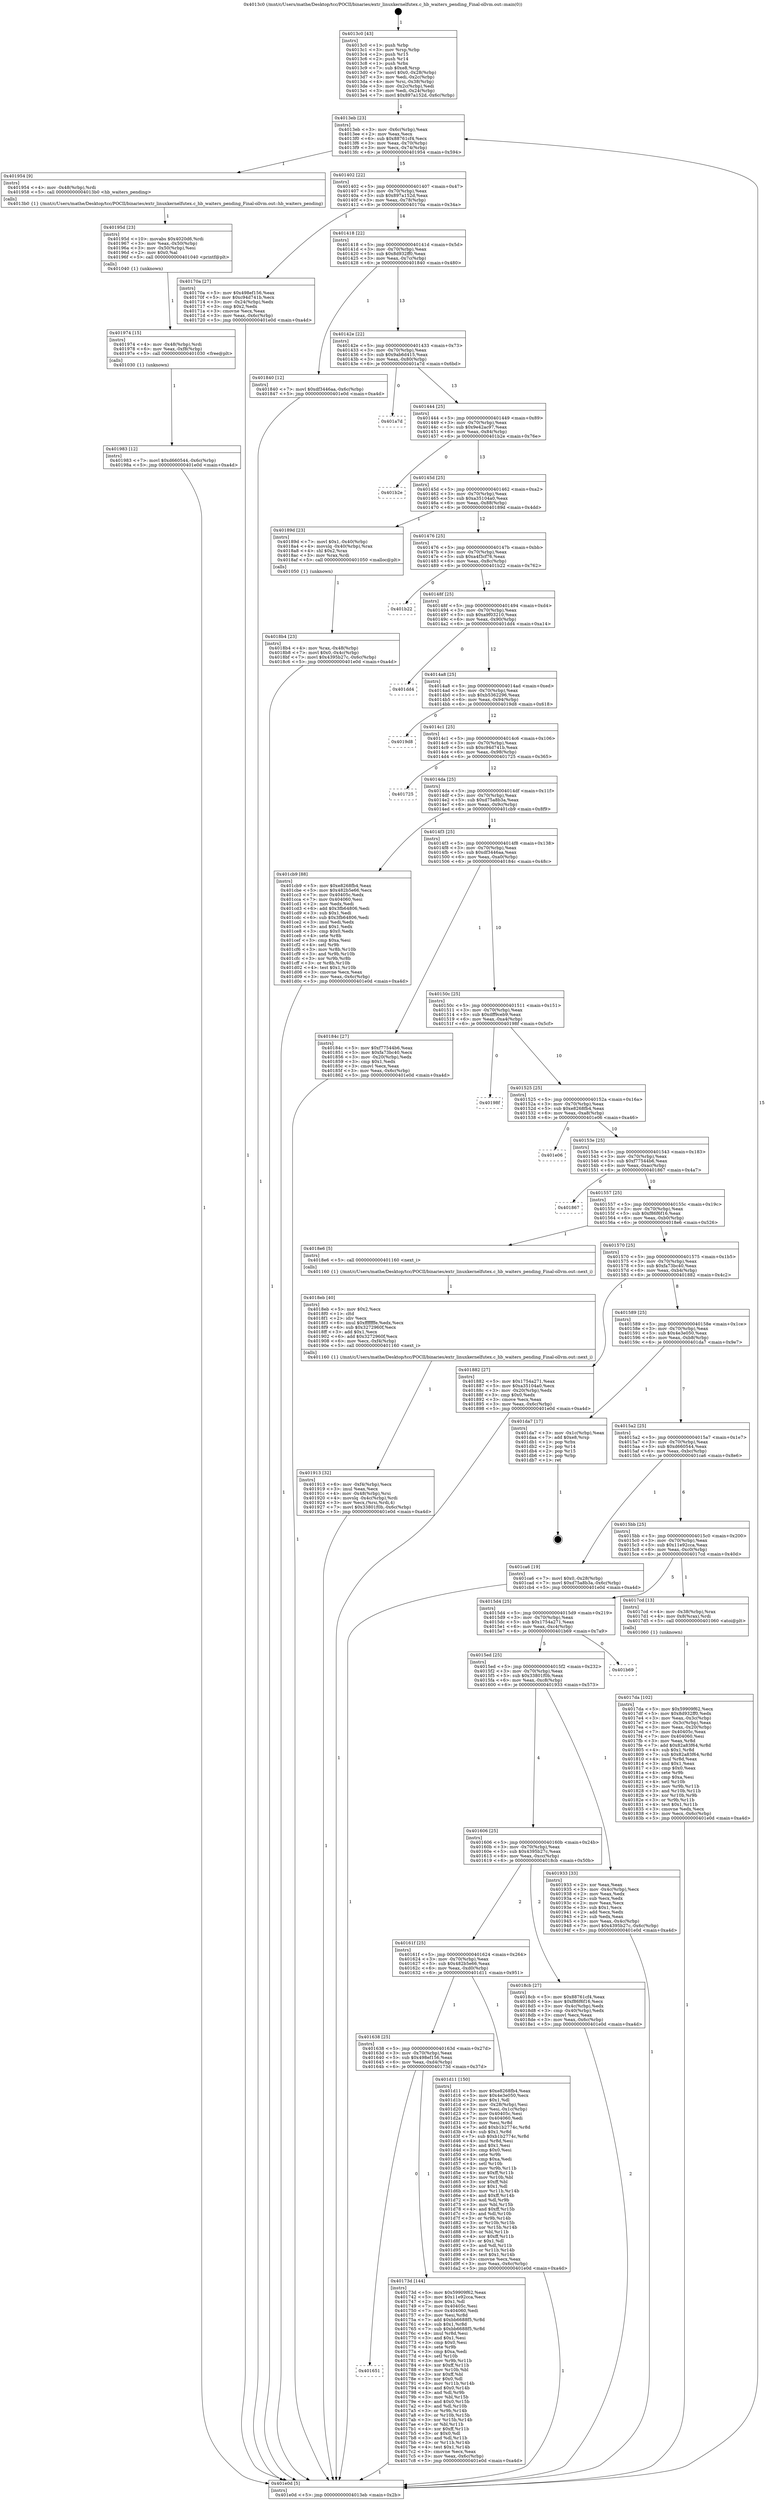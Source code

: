 digraph "0x4013c0" {
  label = "0x4013c0 (/mnt/c/Users/mathe/Desktop/tcc/POCII/binaries/extr_linuxkernelfutex.c_hb_waiters_pending_Final-ollvm.out::main(0))"
  labelloc = "t"
  node[shape=record]

  Entry [label="",width=0.3,height=0.3,shape=circle,fillcolor=black,style=filled]
  "0x4013eb" [label="{
     0x4013eb [23]\l
     | [instrs]\l
     &nbsp;&nbsp;0x4013eb \<+3\>: mov -0x6c(%rbp),%eax\l
     &nbsp;&nbsp;0x4013ee \<+2\>: mov %eax,%ecx\l
     &nbsp;&nbsp;0x4013f0 \<+6\>: sub $0x88761cf4,%ecx\l
     &nbsp;&nbsp;0x4013f6 \<+3\>: mov %eax,-0x70(%rbp)\l
     &nbsp;&nbsp;0x4013f9 \<+3\>: mov %ecx,-0x74(%rbp)\l
     &nbsp;&nbsp;0x4013fc \<+6\>: je 0000000000401954 \<main+0x594\>\l
  }"]
  "0x401954" [label="{
     0x401954 [9]\l
     | [instrs]\l
     &nbsp;&nbsp;0x401954 \<+4\>: mov -0x48(%rbp),%rdi\l
     &nbsp;&nbsp;0x401958 \<+5\>: call 00000000004013b0 \<hb_waiters_pending\>\l
     | [calls]\l
     &nbsp;&nbsp;0x4013b0 \{1\} (/mnt/c/Users/mathe/Desktop/tcc/POCII/binaries/extr_linuxkernelfutex.c_hb_waiters_pending_Final-ollvm.out::hb_waiters_pending)\l
  }"]
  "0x401402" [label="{
     0x401402 [22]\l
     | [instrs]\l
     &nbsp;&nbsp;0x401402 \<+5\>: jmp 0000000000401407 \<main+0x47\>\l
     &nbsp;&nbsp;0x401407 \<+3\>: mov -0x70(%rbp),%eax\l
     &nbsp;&nbsp;0x40140a \<+5\>: sub $0x897a152d,%eax\l
     &nbsp;&nbsp;0x40140f \<+3\>: mov %eax,-0x78(%rbp)\l
     &nbsp;&nbsp;0x401412 \<+6\>: je 000000000040170a \<main+0x34a\>\l
  }"]
  Exit [label="",width=0.3,height=0.3,shape=circle,fillcolor=black,style=filled,peripheries=2]
  "0x40170a" [label="{
     0x40170a [27]\l
     | [instrs]\l
     &nbsp;&nbsp;0x40170a \<+5\>: mov $0x498ef156,%eax\l
     &nbsp;&nbsp;0x40170f \<+5\>: mov $0xc94d741b,%ecx\l
     &nbsp;&nbsp;0x401714 \<+3\>: mov -0x24(%rbp),%edx\l
     &nbsp;&nbsp;0x401717 \<+3\>: cmp $0x2,%edx\l
     &nbsp;&nbsp;0x40171a \<+3\>: cmovne %ecx,%eax\l
     &nbsp;&nbsp;0x40171d \<+3\>: mov %eax,-0x6c(%rbp)\l
     &nbsp;&nbsp;0x401720 \<+5\>: jmp 0000000000401e0d \<main+0xa4d\>\l
  }"]
  "0x401418" [label="{
     0x401418 [22]\l
     | [instrs]\l
     &nbsp;&nbsp;0x401418 \<+5\>: jmp 000000000040141d \<main+0x5d\>\l
     &nbsp;&nbsp;0x40141d \<+3\>: mov -0x70(%rbp),%eax\l
     &nbsp;&nbsp;0x401420 \<+5\>: sub $0x8d932ff0,%eax\l
     &nbsp;&nbsp;0x401425 \<+3\>: mov %eax,-0x7c(%rbp)\l
     &nbsp;&nbsp;0x401428 \<+6\>: je 0000000000401840 \<main+0x480\>\l
  }"]
  "0x401e0d" [label="{
     0x401e0d [5]\l
     | [instrs]\l
     &nbsp;&nbsp;0x401e0d \<+5\>: jmp 00000000004013eb \<main+0x2b\>\l
  }"]
  "0x4013c0" [label="{
     0x4013c0 [43]\l
     | [instrs]\l
     &nbsp;&nbsp;0x4013c0 \<+1\>: push %rbp\l
     &nbsp;&nbsp;0x4013c1 \<+3\>: mov %rsp,%rbp\l
     &nbsp;&nbsp;0x4013c4 \<+2\>: push %r15\l
     &nbsp;&nbsp;0x4013c6 \<+2\>: push %r14\l
     &nbsp;&nbsp;0x4013c8 \<+1\>: push %rbx\l
     &nbsp;&nbsp;0x4013c9 \<+7\>: sub $0xe8,%rsp\l
     &nbsp;&nbsp;0x4013d0 \<+7\>: movl $0x0,-0x28(%rbp)\l
     &nbsp;&nbsp;0x4013d7 \<+3\>: mov %edi,-0x2c(%rbp)\l
     &nbsp;&nbsp;0x4013da \<+4\>: mov %rsi,-0x38(%rbp)\l
     &nbsp;&nbsp;0x4013de \<+3\>: mov -0x2c(%rbp),%edi\l
     &nbsp;&nbsp;0x4013e1 \<+3\>: mov %edi,-0x24(%rbp)\l
     &nbsp;&nbsp;0x4013e4 \<+7\>: movl $0x897a152d,-0x6c(%rbp)\l
  }"]
  "0x401983" [label="{
     0x401983 [12]\l
     | [instrs]\l
     &nbsp;&nbsp;0x401983 \<+7\>: movl $0xd660544,-0x6c(%rbp)\l
     &nbsp;&nbsp;0x40198a \<+5\>: jmp 0000000000401e0d \<main+0xa4d\>\l
  }"]
  "0x401840" [label="{
     0x401840 [12]\l
     | [instrs]\l
     &nbsp;&nbsp;0x401840 \<+7\>: movl $0xdf3446aa,-0x6c(%rbp)\l
     &nbsp;&nbsp;0x401847 \<+5\>: jmp 0000000000401e0d \<main+0xa4d\>\l
  }"]
  "0x40142e" [label="{
     0x40142e [22]\l
     | [instrs]\l
     &nbsp;&nbsp;0x40142e \<+5\>: jmp 0000000000401433 \<main+0x73\>\l
     &nbsp;&nbsp;0x401433 \<+3\>: mov -0x70(%rbp),%eax\l
     &nbsp;&nbsp;0x401436 \<+5\>: sub $0x9ab6d415,%eax\l
     &nbsp;&nbsp;0x40143b \<+3\>: mov %eax,-0x80(%rbp)\l
     &nbsp;&nbsp;0x40143e \<+6\>: je 0000000000401a7d \<main+0x6bd\>\l
  }"]
  "0x401974" [label="{
     0x401974 [15]\l
     | [instrs]\l
     &nbsp;&nbsp;0x401974 \<+4\>: mov -0x48(%rbp),%rdi\l
     &nbsp;&nbsp;0x401978 \<+6\>: mov %eax,-0xf8(%rbp)\l
     &nbsp;&nbsp;0x40197e \<+5\>: call 0000000000401030 \<free@plt\>\l
     | [calls]\l
     &nbsp;&nbsp;0x401030 \{1\} (unknown)\l
  }"]
  "0x401a7d" [label="{
     0x401a7d\l
  }", style=dashed]
  "0x401444" [label="{
     0x401444 [25]\l
     | [instrs]\l
     &nbsp;&nbsp;0x401444 \<+5\>: jmp 0000000000401449 \<main+0x89\>\l
     &nbsp;&nbsp;0x401449 \<+3\>: mov -0x70(%rbp),%eax\l
     &nbsp;&nbsp;0x40144c \<+5\>: sub $0x9e42ac97,%eax\l
     &nbsp;&nbsp;0x401451 \<+6\>: mov %eax,-0x84(%rbp)\l
     &nbsp;&nbsp;0x401457 \<+6\>: je 0000000000401b2e \<main+0x76e\>\l
  }"]
  "0x40195d" [label="{
     0x40195d [23]\l
     | [instrs]\l
     &nbsp;&nbsp;0x40195d \<+10\>: movabs $0x4020d6,%rdi\l
     &nbsp;&nbsp;0x401967 \<+3\>: mov %eax,-0x50(%rbp)\l
     &nbsp;&nbsp;0x40196a \<+3\>: mov -0x50(%rbp),%esi\l
     &nbsp;&nbsp;0x40196d \<+2\>: mov $0x0,%al\l
     &nbsp;&nbsp;0x40196f \<+5\>: call 0000000000401040 \<printf@plt\>\l
     | [calls]\l
     &nbsp;&nbsp;0x401040 \{1\} (unknown)\l
  }"]
  "0x401b2e" [label="{
     0x401b2e\l
  }", style=dashed]
  "0x40145d" [label="{
     0x40145d [25]\l
     | [instrs]\l
     &nbsp;&nbsp;0x40145d \<+5\>: jmp 0000000000401462 \<main+0xa2\>\l
     &nbsp;&nbsp;0x401462 \<+3\>: mov -0x70(%rbp),%eax\l
     &nbsp;&nbsp;0x401465 \<+5\>: sub $0xa35104a0,%eax\l
     &nbsp;&nbsp;0x40146a \<+6\>: mov %eax,-0x88(%rbp)\l
     &nbsp;&nbsp;0x401470 \<+6\>: je 000000000040189d \<main+0x4dd\>\l
  }"]
  "0x401913" [label="{
     0x401913 [32]\l
     | [instrs]\l
     &nbsp;&nbsp;0x401913 \<+6\>: mov -0xf4(%rbp),%ecx\l
     &nbsp;&nbsp;0x401919 \<+3\>: imul %eax,%ecx\l
     &nbsp;&nbsp;0x40191c \<+4\>: mov -0x48(%rbp),%rsi\l
     &nbsp;&nbsp;0x401920 \<+4\>: movslq -0x4c(%rbp),%rdi\l
     &nbsp;&nbsp;0x401924 \<+3\>: mov %ecx,(%rsi,%rdi,4)\l
     &nbsp;&nbsp;0x401927 \<+7\>: movl $0x33801f0b,-0x6c(%rbp)\l
     &nbsp;&nbsp;0x40192e \<+5\>: jmp 0000000000401e0d \<main+0xa4d\>\l
  }"]
  "0x40189d" [label="{
     0x40189d [23]\l
     | [instrs]\l
     &nbsp;&nbsp;0x40189d \<+7\>: movl $0x1,-0x40(%rbp)\l
     &nbsp;&nbsp;0x4018a4 \<+4\>: movslq -0x40(%rbp),%rax\l
     &nbsp;&nbsp;0x4018a8 \<+4\>: shl $0x2,%rax\l
     &nbsp;&nbsp;0x4018ac \<+3\>: mov %rax,%rdi\l
     &nbsp;&nbsp;0x4018af \<+5\>: call 0000000000401050 \<malloc@plt\>\l
     | [calls]\l
     &nbsp;&nbsp;0x401050 \{1\} (unknown)\l
  }"]
  "0x401476" [label="{
     0x401476 [25]\l
     | [instrs]\l
     &nbsp;&nbsp;0x401476 \<+5\>: jmp 000000000040147b \<main+0xbb\>\l
     &nbsp;&nbsp;0x40147b \<+3\>: mov -0x70(%rbp),%eax\l
     &nbsp;&nbsp;0x40147e \<+5\>: sub $0xa4f3cf76,%eax\l
     &nbsp;&nbsp;0x401483 \<+6\>: mov %eax,-0x8c(%rbp)\l
     &nbsp;&nbsp;0x401489 \<+6\>: je 0000000000401b22 \<main+0x762\>\l
  }"]
  "0x4018eb" [label="{
     0x4018eb [40]\l
     | [instrs]\l
     &nbsp;&nbsp;0x4018eb \<+5\>: mov $0x2,%ecx\l
     &nbsp;&nbsp;0x4018f0 \<+1\>: cltd\l
     &nbsp;&nbsp;0x4018f1 \<+2\>: idiv %ecx\l
     &nbsp;&nbsp;0x4018f3 \<+6\>: imul $0xfffffffe,%edx,%ecx\l
     &nbsp;&nbsp;0x4018f9 \<+6\>: sub $0x3272960f,%ecx\l
     &nbsp;&nbsp;0x4018ff \<+3\>: add $0x1,%ecx\l
     &nbsp;&nbsp;0x401902 \<+6\>: add $0x3272960f,%ecx\l
     &nbsp;&nbsp;0x401908 \<+6\>: mov %ecx,-0xf4(%rbp)\l
     &nbsp;&nbsp;0x40190e \<+5\>: call 0000000000401160 \<next_i\>\l
     | [calls]\l
     &nbsp;&nbsp;0x401160 \{1\} (/mnt/c/Users/mathe/Desktop/tcc/POCII/binaries/extr_linuxkernelfutex.c_hb_waiters_pending_Final-ollvm.out::next_i)\l
  }"]
  "0x401b22" [label="{
     0x401b22\l
  }", style=dashed]
  "0x40148f" [label="{
     0x40148f [25]\l
     | [instrs]\l
     &nbsp;&nbsp;0x40148f \<+5\>: jmp 0000000000401494 \<main+0xd4\>\l
     &nbsp;&nbsp;0x401494 \<+3\>: mov -0x70(%rbp),%eax\l
     &nbsp;&nbsp;0x401497 \<+5\>: sub $0xa9f03210,%eax\l
     &nbsp;&nbsp;0x40149c \<+6\>: mov %eax,-0x90(%rbp)\l
     &nbsp;&nbsp;0x4014a2 \<+6\>: je 0000000000401dd4 \<main+0xa14\>\l
  }"]
  "0x4018b4" [label="{
     0x4018b4 [23]\l
     | [instrs]\l
     &nbsp;&nbsp;0x4018b4 \<+4\>: mov %rax,-0x48(%rbp)\l
     &nbsp;&nbsp;0x4018b8 \<+7\>: movl $0x0,-0x4c(%rbp)\l
     &nbsp;&nbsp;0x4018bf \<+7\>: movl $0x4395b27c,-0x6c(%rbp)\l
     &nbsp;&nbsp;0x4018c6 \<+5\>: jmp 0000000000401e0d \<main+0xa4d\>\l
  }"]
  "0x401dd4" [label="{
     0x401dd4\l
  }", style=dashed]
  "0x4014a8" [label="{
     0x4014a8 [25]\l
     | [instrs]\l
     &nbsp;&nbsp;0x4014a8 \<+5\>: jmp 00000000004014ad \<main+0xed\>\l
     &nbsp;&nbsp;0x4014ad \<+3\>: mov -0x70(%rbp),%eax\l
     &nbsp;&nbsp;0x4014b0 \<+5\>: sub $0xb5362296,%eax\l
     &nbsp;&nbsp;0x4014b5 \<+6\>: mov %eax,-0x94(%rbp)\l
     &nbsp;&nbsp;0x4014bb \<+6\>: je 00000000004019d8 \<main+0x618\>\l
  }"]
  "0x4017da" [label="{
     0x4017da [102]\l
     | [instrs]\l
     &nbsp;&nbsp;0x4017da \<+5\>: mov $0x59909f62,%ecx\l
     &nbsp;&nbsp;0x4017df \<+5\>: mov $0x8d932ff0,%edx\l
     &nbsp;&nbsp;0x4017e4 \<+3\>: mov %eax,-0x3c(%rbp)\l
     &nbsp;&nbsp;0x4017e7 \<+3\>: mov -0x3c(%rbp),%eax\l
     &nbsp;&nbsp;0x4017ea \<+3\>: mov %eax,-0x20(%rbp)\l
     &nbsp;&nbsp;0x4017ed \<+7\>: mov 0x40405c,%eax\l
     &nbsp;&nbsp;0x4017f4 \<+7\>: mov 0x404060,%esi\l
     &nbsp;&nbsp;0x4017fb \<+3\>: mov %eax,%r8d\l
     &nbsp;&nbsp;0x4017fe \<+7\>: add $0x82a83f64,%r8d\l
     &nbsp;&nbsp;0x401805 \<+4\>: sub $0x1,%r8d\l
     &nbsp;&nbsp;0x401809 \<+7\>: sub $0x82a83f64,%r8d\l
     &nbsp;&nbsp;0x401810 \<+4\>: imul %r8d,%eax\l
     &nbsp;&nbsp;0x401814 \<+3\>: and $0x1,%eax\l
     &nbsp;&nbsp;0x401817 \<+3\>: cmp $0x0,%eax\l
     &nbsp;&nbsp;0x40181a \<+4\>: sete %r9b\l
     &nbsp;&nbsp;0x40181e \<+3\>: cmp $0xa,%esi\l
     &nbsp;&nbsp;0x401821 \<+4\>: setl %r10b\l
     &nbsp;&nbsp;0x401825 \<+3\>: mov %r9b,%r11b\l
     &nbsp;&nbsp;0x401828 \<+3\>: and %r10b,%r11b\l
     &nbsp;&nbsp;0x40182b \<+3\>: xor %r10b,%r9b\l
     &nbsp;&nbsp;0x40182e \<+3\>: or %r9b,%r11b\l
     &nbsp;&nbsp;0x401831 \<+4\>: test $0x1,%r11b\l
     &nbsp;&nbsp;0x401835 \<+3\>: cmovne %edx,%ecx\l
     &nbsp;&nbsp;0x401838 \<+3\>: mov %ecx,-0x6c(%rbp)\l
     &nbsp;&nbsp;0x40183b \<+5\>: jmp 0000000000401e0d \<main+0xa4d\>\l
  }"]
  "0x4019d8" [label="{
     0x4019d8\l
  }", style=dashed]
  "0x4014c1" [label="{
     0x4014c1 [25]\l
     | [instrs]\l
     &nbsp;&nbsp;0x4014c1 \<+5\>: jmp 00000000004014c6 \<main+0x106\>\l
     &nbsp;&nbsp;0x4014c6 \<+3\>: mov -0x70(%rbp),%eax\l
     &nbsp;&nbsp;0x4014c9 \<+5\>: sub $0xc94d741b,%eax\l
     &nbsp;&nbsp;0x4014ce \<+6\>: mov %eax,-0x98(%rbp)\l
     &nbsp;&nbsp;0x4014d4 \<+6\>: je 0000000000401725 \<main+0x365\>\l
  }"]
  "0x401651" [label="{
     0x401651\l
  }", style=dashed]
  "0x401725" [label="{
     0x401725\l
  }", style=dashed]
  "0x4014da" [label="{
     0x4014da [25]\l
     | [instrs]\l
     &nbsp;&nbsp;0x4014da \<+5\>: jmp 00000000004014df \<main+0x11f\>\l
     &nbsp;&nbsp;0x4014df \<+3\>: mov -0x70(%rbp),%eax\l
     &nbsp;&nbsp;0x4014e2 \<+5\>: sub $0xd75a8b3a,%eax\l
     &nbsp;&nbsp;0x4014e7 \<+6\>: mov %eax,-0x9c(%rbp)\l
     &nbsp;&nbsp;0x4014ed \<+6\>: je 0000000000401cb9 \<main+0x8f9\>\l
  }"]
  "0x40173d" [label="{
     0x40173d [144]\l
     | [instrs]\l
     &nbsp;&nbsp;0x40173d \<+5\>: mov $0x59909f62,%eax\l
     &nbsp;&nbsp;0x401742 \<+5\>: mov $0x11e92cca,%ecx\l
     &nbsp;&nbsp;0x401747 \<+2\>: mov $0x1,%dl\l
     &nbsp;&nbsp;0x401749 \<+7\>: mov 0x40405c,%esi\l
     &nbsp;&nbsp;0x401750 \<+7\>: mov 0x404060,%edi\l
     &nbsp;&nbsp;0x401757 \<+3\>: mov %esi,%r8d\l
     &nbsp;&nbsp;0x40175a \<+7\>: add $0xbb6688f5,%r8d\l
     &nbsp;&nbsp;0x401761 \<+4\>: sub $0x1,%r8d\l
     &nbsp;&nbsp;0x401765 \<+7\>: sub $0xbb6688f5,%r8d\l
     &nbsp;&nbsp;0x40176c \<+4\>: imul %r8d,%esi\l
     &nbsp;&nbsp;0x401770 \<+3\>: and $0x1,%esi\l
     &nbsp;&nbsp;0x401773 \<+3\>: cmp $0x0,%esi\l
     &nbsp;&nbsp;0x401776 \<+4\>: sete %r9b\l
     &nbsp;&nbsp;0x40177a \<+3\>: cmp $0xa,%edi\l
     &nbsp;&nbsp;0x40177d \<+4\>: setl %r10b\l
     &nbsp;&nbsp;0x401781 \<+3\>: mov %r9b,%r11b\l
     &nbsp;&nbsp;0x401784 \<+4\>: xor $0xff,%r11b\l
     &nbsp;&nbsp;0x401788 \<+3\>: mov %r10b,%bl\l
     &nbsp;&nbsp;0x40178b \<+3\>: xor $0xff,%bl\l
     &nbsp;&nbsp;0x40178e \<+3\>: xor $0x0,%dl\l
     &nbsp;&nbsp;0x401791 \<+3\>: mov %r11b,%r14b\l
     &nbsp;&nbsp;0x401794 \<+4\>: and $0x0,%r14b\l
     &nbsp;&nbsp;0x401798 \<+3\>: and %dl,%r9b\l
     &nbsp;&nbsp;0x40179b \<+3\>: mov %bl,%r15b\l
     &nbsp;&nbsp;0x40179e \<+4\>: and $0x0,%r15b\l
     &nbsp;&nbsp;0x4017a2 \<+3\>: and %dl,%r10b\l
     &nbsp;&nbsp;0x4017a5 \<+3\>: or %r9b,%r14b\l
     &nbsp;&nbsp;0x4017a8 \<+3\>: or %r10b,%r15b\l
     &nbsp;&nbsp;0x4017ab \<+3\>: xor %r15b,%r14b\l
     &nbsp;&nbsp;0x4017ae \<+3\>: or %bl,%r11b\l
     &nbsp;&nbsp;0x4017b1 \<+4\>: xor $0xff,%r11b\l
     &nbsp;&nbsp;0x4017b5 \<+3\>: or $0x0,%dl\l
     &nbsp;&nbsp;0x4017b8 \<+3\>: and %dl,%r11b\l
     &nbsp;&nbsp;0x4017bb \<+3\>: or %r11b,%r14b\l
     &nbsp;&nbsp;0x4017be \<+4\>: test $0x1,%r14b\l
     &nbsp;&nbsp;0x4017c2 \<+3\>: cmovne %ecx,%eax\l
     &nbsp;&nbsp;0x4017c5 \<+3\>: mov %eax,-0x6c(%rbp)\l
     &nbsp;&nbsp;0x4017c8 \<+5\>: jmp 0000000000401e0d \<main+0xa4d\>\l
  }"]
  "0x401cb9" [label="{
     0x401cb9 [88]\l
     | [instrs]\l
     &nbsp;&nbsp;0x401cb9 \<+5\>: mov $0xe8268fb4,%eax\l
     &nbsp;&nbsp;0x401cbe \<+5\>: mov $0x482b5e66,%ecx\l
     &nbsp;&nbsp;0x401cc3 \<+7\>: mov 0x40405c,%edx\l
     &nbsp;&nbsp;0x401cca \<+7\>: mov 0x404060,%esi\l
     &nbsp;&nbsp;0x401cd1 \<+2\>: mov %edx,%edi\l
     &nbsp;&nbsp;0x401cd3 \<+6\>: add $0x3fb64806,%edi\l
     &nbsp;&nbsp;0x401cd9 \<+3\>: sub $0x1,%edi\l
     &nbsp;&nbsp;0x401cdc \<+6\>: sub $0x3fb64806,%edi\l
     &nbsp;&nbsp;0x401ce2 \<+3\>: imul %edi,%edx\l
     &nbsp;&nbsp;0x401ce5 \<+3\>: and $0x1,%edx\l
     &nbsp;&nbsp;0x401ce8 \<+3\>: cmp $0x0,%edx\l
     &nbsp;&nbsp;0x401ceb \<+4\>: sete %r8b\l
     &nbsp;&nbsp;0x401cef \<+3\>: cmp $0xa,%esi\l
     &nbsp;&nbsp;0x401cf2 \<+4\>: setl %r9b\l
     &nbsp;&nbsp;0x401cf6 \<+3\>: mov %r8b,%r10b\l
     &nbsp;&nbsp;0x401cf9 \<+3\>: and %r9b,%r10b\l
     &nbsp;&nbsp;0x401cfc \<+3\>: xor %r9b,%r8b\l
     &nbsp;&nbsp;0x401cff \<+3\>: or %r8b,%r10b\l
     &nbsp;&nbsp;0x401d02 \<+4\>: test $0x1,%r10b\l
     &nbsp;&nbsp;0x401d06 \<+3\>: cmovne %ecx,%eax\l
     &nbsp;&nbsp;0x401d09 \<+3\>: mov %eax,-0x6c(%rbp)\l
     &nbsp;&nbsp;0x401d0c \<+5\>: jmp 0000000000401e0d \<main+0xa4d\>\l
  }"]
  "0x4014f3" [label="{
     0x4014f3 [25]\l
     | [instrs]\l
     &nbsp;&nbsp;0x4014f3 \<+5\>: jmp 00000000004014f8 \<main+0x138\>\l
     &nbsp;&nbsp;0x4014f8 \<+3\>: mov -0x70(%rbp),%eax\l
     &nbsp;&nbsp;0x4014fb \<+5\>: sub $0xdf3446aa,%eax\l
     &nbsp;&nbsp;0x401500 \<+6\>: mov %eax,-0xa0(%rbp)\l
     &nbsp;&nbsp;0x401506 \<+6\>: je 000000000040184c \<main+0x48c\>\l
  }"]
  "0x401638" [label="{
     0x401638 [25]\l
     | [instrs]\l
     &nbsp;&nbsp;0x401638 \<+5\>: jmp 000000000040163d \<main+0x27d\>\l
     &nbsp;&nbsp;0x40163d \<+3\>: mov -0x70(%rbp),%eax\l
     &nbsp;&nbsp;0x401640 \<+5\>: sub $0x498ef156,%eax\l
     &nbsp;&nbsp;0x401645 \<+6\>: mov %eax,-0xd4(%rbp)\l
     &nbsp;&nbsp;0x40164b \<+6\>: je 000000000040173d \<main+0x37d\>\l
  }"]
  "0x40184c" [label="{
     0x40184c [27]\l
     | [instrs]\l
     &nbsp;&nbsp;0x40184c \<+5\>: mov $0xf77544b6,%eax\l
     &nbsp;&nbsp;0x401851 \<+5\>: mov $0xfa73bc40,%ecx\l
     &nbsp;&nbsp;0x401856 \<+3\>: mov -0x20(%rbp),%edx\l
     &nbsp;&nbsp;0x401859 \<+3\>: cmp $0x1,%edx\l
     &nbsp;&nbsp;0x40185c \<+3\>: cmovl %ecx,%eax\l
     &nbsp;&nbsp;0x40185f \<+3\>: mov %eax,-0x6c(%rbp)\l
     &nbsp;&nbsp;0x401862 \<+5\>: jmp 0000000000401e0d \<main+0xa4d\>\l
  }"]
  "0x40150c" [label="{
     0x40150c [25]\l
     | [instrs]\l
     &nbsp;&nbsp;0x40150c \<+5\>: jmp 0000000000401511 \<main+0x151\>\l
     &nbsp;&nbsp;0x401511 \<+3\>: mov -0x70(%rbp),%eax\l
     &nbsp;&nbsp;0x401514 \<+5\>: sub $0xdff9ceb9,%eax\l
     &nbsp;&nbsp;0x401519 \<+6\>: mov %eax,-0xa4(%rbp)\l
     &nbsp;&nbsp;0x40151f \<+6\>: je 000000000040198f \<main+0x5cf\>\l
  }"]
  "0x401d11" [label="{
     0x401d11 [150]\l
     | [instrs]\l
     &nbsp;&nbsp;0x401d11 \<+5\>: mov $0xe8268fb4,%eax\l
     &nbsp;&nbsp;0x401d16 \<+5\>: mov $0x4e3e050,%ecx\l
     &nbsp;&nbsp;0x401d1b \<+2\>: mov $0x1,%dl\l
     &nbsp;&nbsp;0x401d1d \<+3\>: mov -0x28(%rbp),%esi\l
     &nbsp;&nbsp;0x401d20 \<+3\>: mov %esi,-0x1c(%rbp)\l
     &nbsp;&nbsp;0x401d23 \<+7\>: mov 0x40405c,%esi\l
     &nbsp;&nbsp;0x401d2a \<+7\>: mov 0x404060,%edi\l
     &nbsp;&nbsp;0x401d31 \<+3\>: mov %esi,%r8d\l
     &nbsp;&nbsp;0x401d34 \<+7\>: add $0xb1b2774c,%r8d\l
     &nbsp;&nbsp;0x401d3b \<+4\>: sub $0x1,%r8d\l
     &nbsp;&nbsp;0x401d3f \<+7\>: sub $0xb1b2774c,%r8d\l
     &nbsp;&nbsp;0x401d46 \<+4\>: imul %r8d,%esi\l
     &nbsp;&nbsp;0x401d4a \<+3\>: and $0x1,%esi\l
     &nbsp;&nbsp;0x401d4d \<+3\>: cmp $0x0,%esi\l
     &nbsp;&nbsp;0x401d50 \<+4\>: sete %r9b\l
     &nbsp;&nbsp;0x401d54 \<+3\>: cmp $0xa,%edi\l
     &nbsp;&nbsp;0x401d57 \<+4\>: setl %r10b\l
     &nbsp;&nbsp;0x401d5b \<+3\>: mov %r9b,%r11b\l
     &nbsp;&nbsp;0x401d5e \<+4\>: xor $0xff,%r11b\l
     &nbsp;&nbsp;0x401d62 \<+3\>: mov %r10b,%bl\l
     &nbsp;&nbsp;0x401d65 \<+3\>: xor $0xff,%bl\l
     &nbsp;&nbsp;0x401d68 \<+3\>: xor $0x1,%dl\l
     &nbsp;&nbsp;0x401d6b \<+3\>: mov %r11b,%r14b\l
     &nbsp;&nbsp;0x401d6e \<+4\>: and $0xff,%r14b\l
     &nbsp;&nbsp;0x401d72 \<+3\>: and %dl,%r9b\l
     &nbsp;&nbsp;0x401d75 \<+3\>: mov %bl,%r15b\l
     &nbsp;&nbsp;0x401d78 \<+4\>: and $0xff,%r15b\l
     &nbsp;&nbsp;0x401d7c \<+3\>: and %dl,%r10b\l
     &nbsp;&nbsp;0x401d7f \<+3\>: or %r9b,%r14b\l
     &nbsp;&nbsp;0x401d82 \<+3\>: or %r10b,%r15b\l
     &nbsp;&nbsp;0x401d85 \<+3\>: xor %r15b,%r14b\l
     &nbsp;&nbsp;0x401d88 \<+3\>: or %bl,%r11b\l
     &nbsp;&nbsp;0x401d8b \<+4\>: xor $0xff,%r11b\l
     &nbsp;&nbsp;0x401d8f \<+3\>: or $0x1,%dl\l
     &nbsp;&nbsp;0x401d92 \<+3\>: and %dl,%r11b\l
     &nbsp;&nbsp;0x401d95 \<+3\>: or %r11b,%r14b\l
     &nbsp;&nbsp;0x401d98 \<+4\>: test $0x1,%r14b\l
     &nbsp;&nbsp;0x401d9c \<+3\>: cmovne %ecx,%eax\l
     &nbsp;&nbsp;0x401d9f \<+3\>: mov %eax,-0x6c(%rbp)\l
     &nbsp;&nbsp;0x401da2 \<+5\>: jmp 0000000000401e0d \<main+0xa4d\>\l
  }"]
  "0x40198f" [label="{
     0x40198f\l
  }", style=dashed]
  "0x401525" [label="{
     0x401525 [25]\l
     | [instrs]\l
     &nbsp;&nbsp;0x401525 \<+5\>: jmp 000000000040152a \<main+0x16a\>\l
     &nbsp;&nbsp;0x40152a \<+3\>: mov -0x70(%rbp),%eax\l
     &nbsp;&nbsp;0x40152d \<+5\>: sub $0xe8268fb4,%eax\l
     &nbsp;&nbsp;0x401532 \<+6\>: mov %eax,-0xa8(%rbp)\l
     &nbsp;&nbsp;0x401538 \<+6\>: je 0000000000401e06 \<main+0xa46\>\l
  }"]
  "0x40161f" [label="{
     0x40161f [25]\l
     | [instrs]\l
     &nbsp;&nbsp;0x40161f \<+5\>: jmp 0000000000401624 \<main+0x264\>\l
     &nbsp;&nbsp;0x401624 \<+3\>: mov -0x70(%rbp),%eax\l
     &nbsp;&nbsp;0x401627 \<+5\>: sub $0x482b5e66,%eax\l
     &nbsp;&nbsp;0x40162c \<+6\>: mov %eax,-0xd0(%rbp)\l
     &nbsp;&nbsp;0x401632 \<+6\>: je 0000000000401d11 \<main+0x951\>\l
  }"]
  "0x401e06" [label="{
     0x401e06\l
  }", style=dashed]
  "0x40153e" [label="{
     0x40153e [25]\l
     | [instrs]\l
     &nbsp;&nbsp;0x40153e \<+5\>: jmp 0000000000401543 \<main+0x183\>\l
     &nbsp;&nbsp;0x401543 \<+3\>: mov -0x70(%rbp),%eax\l
     &nbsp;&nbsp;0x401546 \<+5\>: sub $0xf77544b6,%eax\l
     &nbsp;&nbsp;0x40154b \<+6\>: mov %eax,-0xac(%rbp)\l
     &nbsp;&nbsp;0x401551 \<+6\>: je 0000000000401867 \<main+0x4a7\>\l
  }"]
  "0x4018cb" [label="{
     0x4018cb [27]\l
     | [instrs]\l
     &nbsp;&nbsp;0x4018cb \<+5\>: mov $0x88761cf4,%eax\l
     &nbsp;&nbsp;0x4018d0 \<+5\>: mov $0xf86f6f16,%ecx\l
     &nbsp;&nbsp;0x4018d5 \<+3\>: mov -0x4c(%rbp),%edx\l
     &nbsp;&nbsp;0x4018d8 \<+3\>: cmp -0x40(%rbp),%edx\l
     &nbsp;&nbsp;0x4018db \<+3\>: cmovl %ecx,%eax\l
     &nbsp;&nbsp;0x4018de \<+3\>: mov %eax,-0x6c(%rbp)\l
     &nbsp;&nbsp;0x4018e1 \<+5\>: jmp 0000000000401e0d \<main+0xa4d\>\l
  }"]
  "0x401867" [label="{
     0x401867\l
  }", style=dashed]
  "0x401557" [label="{
     0x401557 [25]\l
     | [instrs]\l
     &nbsp;&nbsp;0x401557 \<+5\>: jmp 000000000040155c \<main+0x19c\>\l
     &nbsp;&nbsp;0x40155c \<+3\>: mov -0x70(%rbp),%eax\l
     &nbsp;&nbsp;0x40155f \<+5\>: sub $0xf86f6f16,%eax\l
     &nbsp;&nbsp;0x401564 \<+6\>: mov %eax,-0xb0(%rbp)\l
     &nbsp;&nbsp;0x40156a \<+6\>: je 00000000004018e6 \<main+0x526\>\l
  }"]
  "0x401606" [label="{
     0x401606 [25]\l
     | [instrs]\l
     &nbsp;&nbsp;0x401606 \<+5\>: jmp 000000000040160b \<main+0x24b\>\l
     &nbsp;&nbsp;0x40160b \<+3\>: mov -0x70(%rbp),%eax\l
     &nbsp;&nbsp;0x40160e \<+5\>: sub $0x4395b27c,%eax\l
     &nbsp;&nbsp;0x401613 \<+6\>: mov %eax,-0xcc(%rbp)\l
     &nbsp;&nbsp;0x401619 \<+6\>: je 00000000004018cb \<main+0x50b\>\l
  }"]
  "0x4018e6" [label="{
     0x4018e6 [5]\l
     | [instrs]\l
     &nbsp;&nbsp;0x4018e6 \<+5\>: call 0000000000401160 \<next_i\>\l
     | [calls]\l
     &nbsp;&nbsp;0x401160 \{1\} (/mnt/c/Users/mathe/Desktop/tcc/POCII/binaries/extr_linuxkernelfutex.c_hb_waiters_pending_Final-ollvm.out::next_i)\l
  }"]
  "0x401570" [label="{
     0x401570 [25]\l
     | [instrs]\l
     &nbsp;&nbsp;0x401570 \<+5\>: jmp 0000000000401575 \<main+0x1b5\>\l
     &nbsp;&nbsp;0x401575 \<+3\>: mov -0x70(%rbp),%eax\l
     &nbsp;&nbsp;0x401578 \<+5\>: sub $0xfa73bc40,%eax\l
     &nbsp;&nbsp;0x40157d \<+6\>: mov %eax,-0xb4(%rbp)\l
     &nbsp;&nbsp;0x401583 \<+6\>: je 0000000000401882 \<main+0x4c2\>\l
  }"]
  "0x401933" [label="{
     0x401933 [33]\l
     | [instrs]\l
     &nbsp;&nbsp;0x401933 \<+2\>: xor %eax,%eax\l
     &nbsp;&nbsp;0x401935 \<+3\>: mov -0x4c(%rbp),%ecx\l
     &nbsp;&nbsp;0x401938 \<+2\>: mov %eax,%edx\l
     &nbsp;&nbsp;0x40193a \<+2\>: sub %ecx,%edx\l
     &nbsp;&nbsp;0x40193c \<+2\>: mov %eax,%ecx\l
     &nbsp;&nbsp;0x40193e \<+3\>: sub $0x1,%ecx\l
     &nbsp;&nbsp;0x401941 \<+2\>: add %ecx,%edx\l
     &nbsp;&nbsp;0x401943 \<+2\>: sub %edx,%eax\l
     &nbsp;&nbsp;0x401945 \<+3\>: mov %eax,-0x4c(%rbp)\l
     &nbsp;&nbsp;0x401948 \<+7\>: movl $0x4395b27c,-0x6c(%rbp)\l
     &nbsp;&nbsp;0x40194f \<+5\>: jmp 0000000000401e0d \<main+0xa4d\>\l
  }"]
  "0x401882" [label="{
     0x401882 [27]\l
     | [instrs]\l
     &nbsp;&nbsp;0x401882 \<+5\>: mov $0x1754a271,%eax\l
     &nbsp;&nbsp;0x401887 \<+5\>: mov $0xa35104a0,%ecx\l
     &nbsp;&nbsp;0x40188c \<+3\>: mov -0x20(%rbp),%edx\l
     &nbsp;&nbsp;0x40188f \<+3\>: cmp $0x0,%edx\l
     &nbsp;&nbsp;0x401892 \<+3\>: cmove %ecx,%eax\l
     &nbsp;&nbsp;0x401895 \<+3\>: mov %eax,-0x6c(%rbp)\l
     &nbsp;&nbsp;0x401898 \<+5\>: jmp 0000000000401e0d \<main+0xa4d\>\l
  }"]
  "0x401589" [label="{
     0x401589 [25]\l
     | [instrs]\l
     &nbsp;&nbsp;0x401589 \<+5\>: jmp 000000000040158e \<main+0x1ce\>\l
     &nbsp;&nbsp;0x40158e \<+3\>: mov -0x70(%rbp),%eax\l
     &nbsp;&nbsp;0x401591 \<+5\>: sub $0x4e3e050,%eax\l
     &nbsp;&nbsp;0x401596 \<+6\>: mov %eax,-0xb8(%rbp)\l
     &nbsp;&nbsp;0x40159c \<+6\>: je 0000000000401da7 \<main+0x9e7\>\l
  }"]
  "0x4015ed" [label="{
     0x4015ed [25]\l
     | [instrs]\l
     &nbsp;&nbsp;0x4015ed \<+5\>: jmp 00000000004015f2 \<main+0x232\>\l
     &nbsp;&nbsp;0x4015f2 \<+3\>: mov -0x70(%rbp),%eax\l
     &nbsp;&nbsp;0x4015f5 \<+5\>: sub $0x33801f0b,%eax\l
     &nbsp;&nbsp;0x4015fa \<+6\>: mov %eax,-0xc8(%rbp)\l
     &nbsp;&nbsp;0x401600 \<+6\>: je 0000000000401933 \<main+0x573\>\l
  }"]
  "0x401da7" [label="{
     0x401da7 [17]\l
     | [instrs]\l
     &nbsp;&nbsp;0x401da7 \<+3\>: mov -0x1c(%rbp),%eax\l
     &nbsp;&nbsp;0x401daa \<+7\>: add $0xe8,%rsp\l
     &nbsp;&nbsp;0x401db1 \<+1\>: pop %rbx\l
     &nbsp;&nbsp;0x401db2 \<+2\>: pop %r14\l
     &nbsp;&nbsp;0x401db4 \<+2\>: pop %r15\l
     &nbsp;&nbsp;0x401db6 \<+1\>: pop %rbp\l
     &nbsp;&nbsp;0x401db7 \<+1\>: ret\l
  }"]
  "0x4015a2" [label="{
     0x4015a2 [25]\l
     | [instrs]\l
     &nbsp;&nbsp;0x4015a2 \<+5\>: jmp 00000000004015a7 \<main+0x1e7\>\l
     &nbsp;&nbsp;0x4015a7 \<+3\>: mov -0x70(%rbp),%eax\l
     &nbsp;&nbsp;0x4015aa \<+5\>: sub $0xd660544,%eax\l
     &nbsp;&nbsp;0x4015af \<+6\>: mov %eax,-0xbc(%rbp)\l
     &nbsp;&nbsp;0x4015b5 \<+6\>: je 0000000000401ca6 \<main+0x8e6\>\l
  }"]
  "0x401b69" [label="{
     0x401b69\l
  }", style=dashed]
  "0x401ca6" [label="{
     0x401ca6 [19]\l
     | [instrs]\l
     &nbsp;&nbsp;0x401ca6 \<+7\>: movl $0x0,-0x28(%rbp)\l
     &nbsp;&nbsp;0x401cad \<+7\>: movl $0xd75a8b3a,-0x6c(%rbp)\l
     &nbsp;&nbsp;0x401cb4 \<+5\>: jmp 0000000000401e0d \<main+0xa4d\>\l
  }"]
  "0x4015bb" [label="{
     0x4015bb [25]\l
     | [instrs]\l
     &nbsp;&nbsp;0x4015bb \<+5\>: jmp 00000000004015c0 \<main+0x200\>\l
     &nbsp;&nbsp;0x4015c0 \<+3\>: mov -0x70(%rbp),%eax\l
     &nbsp;&nbsp;0x4015c3 \<+5\>: sub $0x11e92cca,%eax\l
     &nbsp;&nbsp;0x4015c8 \<+6\>: mov %eax,-0xc0(%rbp)\l
     &nbsp;&nbsp;0x4015ce \<+6\>: je 00000000004017cd \<main+0x40d\>\l
  }"]
  "0x4015d4" [label="{
     0x4015d4 [25]\l
     | [instrs]\l
     &nbsp;&nbsp;0x4015d4 \<+5\>: jmp 00000000004015d9 \<main+0x219\>\l
     &nbsp;&nbsp;0x4015d9 \<+3\>: mov -0x70(%rbp),%eax\l
     &nbsp;&nbsp;0x4015dc \<+5\>: sub $0x1754a271,%eax\l
     &nbsp;&nbsp;0x4015e1 \<+6\>: mov %eax,-0xc4(%rbp)\l
     &nbsp;&nbsp;0x4015e7 \<+6\>: je 0000000000401b69 \<main+0x7a9\>\l
  }"]
  "0x4017cd" [label="{
     0x4017cd [13]\l
     | [instrs]\l
     &nbsp;&nbsp;0x4017cd \<+4\>: mov -0x38(%rbp),%rax\l
     &nbsp;&nbsp;0x4017d1 \<+4\>: mov 0x8(%rax),%rdi\l
     &nbsp;&nbsp;0x4017d5 \<+5\>: call 0000000000401060 \<atoi@plt\>\l
     | [calls]\l
     &nbsp;&nbsp;0x401060 \{1\} (unknown)\l
  }"]
  Entry -> "0x4013c0" [label=" 1"]
  "0x4013eb" -> "0x401954" [label=" 1"]
  "0x4013eb" -> "0x401402" [label=" 15"]
  "0x401da7" -> Exit [label=" 1"]
  "0x401402" -> "0x40170a" [label=" 1"]
  "0x401402" -> "0x401418" [label=" 14"]
  "0x40170a" -> "0x401e0d" [label=" 1"]
  "0x4013c0" -> "0x4013eb" [label=" 1"]
  "0x401e0d" -> "0x4013eb" [label=" 15"]
  "0x401d11" -> "0x401e0d" [label=" 1"]
  "0x401418" -> "0x401840" [label=" 1"]
  "0x401418" -> "0x40142e" [label=" 13"]
  "0x401cb9" -> "0x401e0d" [label=" 1"]
  "0x40142e" -> "0x401a7d" [label=" 0"]
  "0x40142e" -> "0x401444" [label=" 13"]
  "0x401ca6" -> "0x401e0d" [label=" 1"]
  "0x401444" -> "0x401b2e" [label=" 0"]
  "0x401444" -> "0x40145d" [label=" 13"]
  "0x401983" -> "0x401e0d" [label=" 1"]
  "0x40145d" -> "0x40189d" [label=" 1"]
  "0x40145d" -> "0x401476" [label=" 12"]
  "0x401974" -> "0x401983" [label=" 1"]
  "0x401476" -> "0x401b22" [label=" 0"]
  "0x401476" -> "0x40148f" [label=" 12"]
  "0x40195d" -> "0x401974" [label=" 1"]
  "0x40148f" -> "0x401dd4" [label=" 0"]
  "0x40148f" -> "0x4014a8" [label=" 12"]
  "0x401954" -> "0x40195d" [label=" 1"]
  "0x4014a8" -> "0x4019d8" [label=" 0"]
  "0x4014a8" -> "0x4014c1" [label=" 12"]
  "0x401933" -> "0x401e0d" [label=" 1"]
  "0x4014c1" -> "0x401725" [label=" 0"]
  "0x4014c1" -> "0x4014da" [label=" 12"]
  "0x401913" -> "0x401e0d" [label=" 1"]
  "0x4014da" -> "0x401cb9" [label=" 1"]
  "0x4014da" -> "0x4014f3" [label=" 11"]
  "0x4018eb" -> "0x401913" [label=" 1"]
  "0x4014f3" -> "0x40184c" [label=" 1"]
  "0x4014f3" -> "0x40150c" [label=" 10"]
  "0x4018cb" -> "0x401e0d" [label=" 2"]
  "0x40150c" -> "0x40198f" [label=" 0"]
  "0x40150c" -> "0x401525" [label=" 10"]
  "0x4018b4" -> "0x401e0d" [label=" 1"]
  "0x401525" -> "0x401e06" [label=" 0"]
  "0x401525" -> "0x40153e" [label=" 10"]
  "0x401882" -> "0x401e0d" [label=" 1"]
  "0x40153e" -> "0x401867" [label=" 0"]
  "0x40153e" -> "0x401557" [label=" 10"]
  "0x40184c" -> "0x401e0d" [label=" 1"]
  "0x401557" -> "0x4018e6" [label=" 1"]
  "0x401557" -> "0x401570" [label=" 9"]
  "0x4017da" -> "0x401e0d" [label=" 1"]
  "0x401570" -> "0x401882" [label=" 1"]
  "0x401570" -> "0x401589" [label=" 8"]
  "0x4017cd" -> "0x4017da" [label=" 1"]
  "0x401589" -> "0x401da7" [label=" 1"]
  "0x401589" -> "0x4015a2" [label=" 7"]
  "0x401638" -> "0x401651" [label=" 0"]
  "0x4015a2" -> "0x401ca6" [label=" 1"]
  "0x4015a2" -> "0x4015bb" [label=" 6"]
  "0x401638" -> "0x40173d" [label=" 1"]
  "0x4015bb" -> "0x4017cd" [label=" 1"]
  "0x4015bb" -> "0x4015d4" [label=" 5"]
  "0x4018e6" -> "0x4018eb" [label=" 1"]
  "0x4015d4" -> "0x401b69" [label=" 0"]
  "0x4015d4" -> "0x4015ed" [label=" 5"]
  "0x40173d" -> "0x401e0d" [label=" 1"]
  "0x4015ed" -> "0x401933" [label=" 1"]
  "0x4015ed" -> "0x401606" [label=" 4"]
  "0x401840" -> "0x401e0d" [label=" 1"]
  "0x401606" -> "0x4018cb" [label=" 2"]
  "0x401606" -> "0x40161f" [label=" 2"]
  "0x40189d" -> "0x4018b4" [label=" 1"]
  "0x40161f" -> "0x401d11" [label=" 1"]
  "0x40161f" -> "0x401638" [label=" 1"]
}
